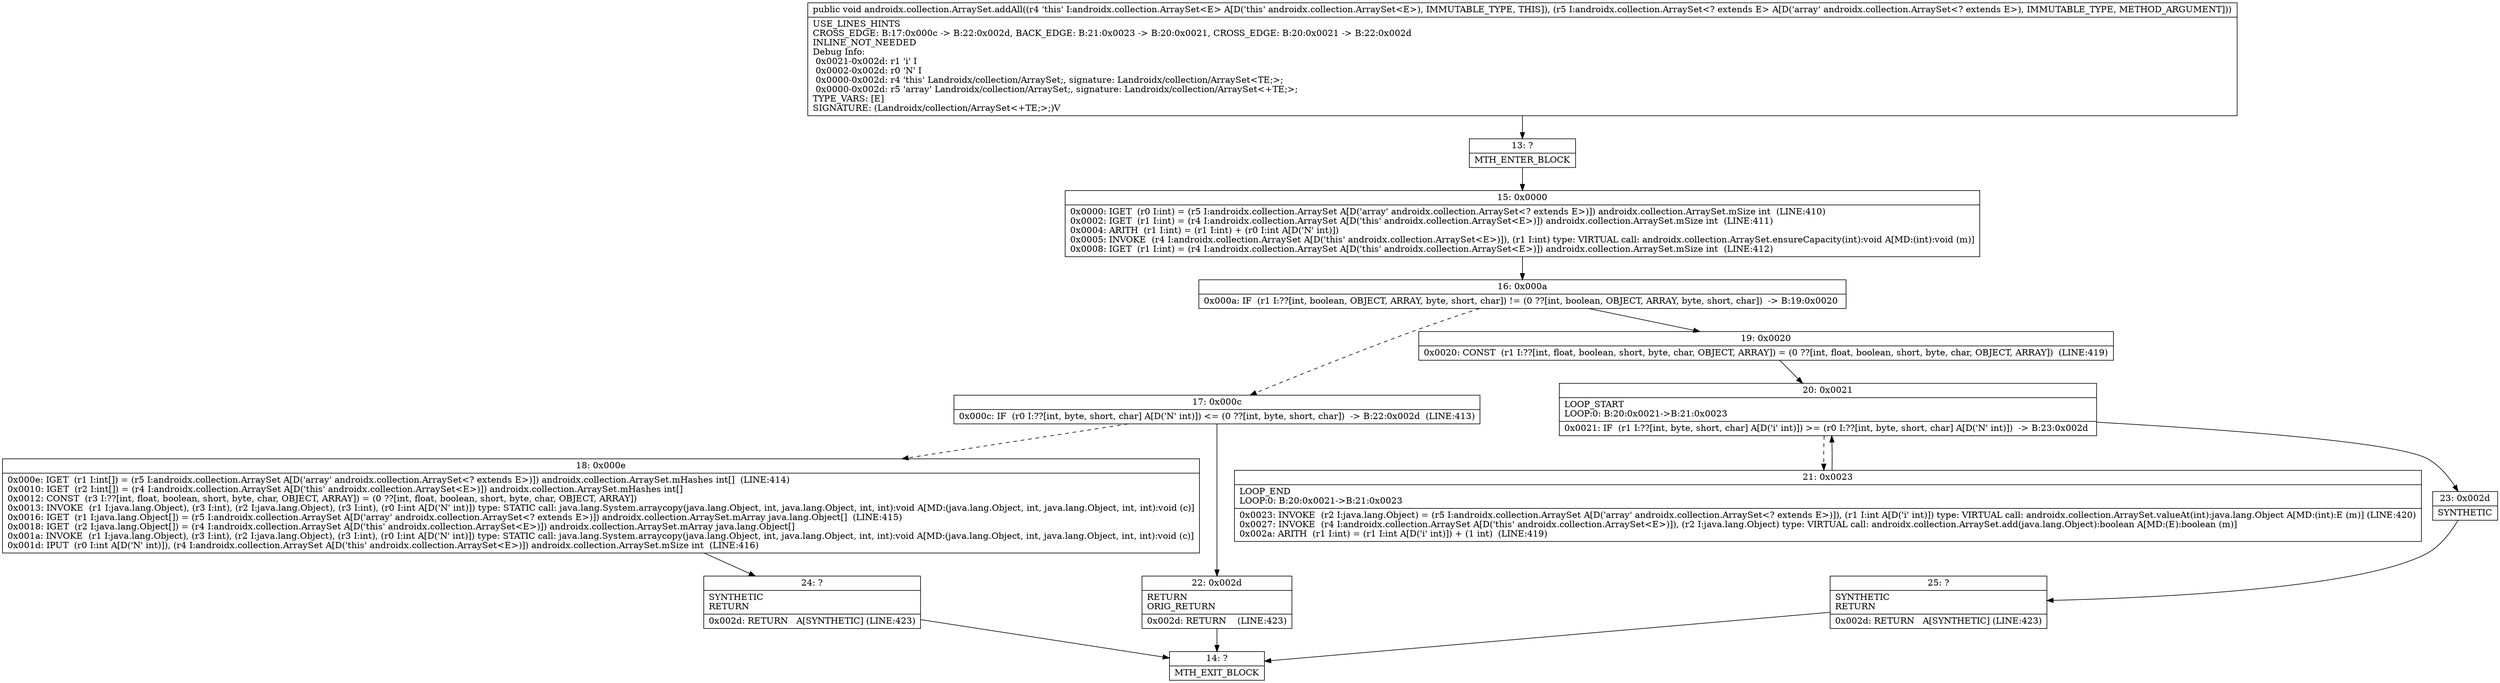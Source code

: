 digraph "CFG forandroidx.collection.ArraySet.addAll(Landroidx\/collection\/ArraySet;)V" {
Node_13 [shape=record,label="{13\:\ ?|MTH_ENTER_BLOCK\l}"];
Node_15 [shape=record,label="{15\:\ 0x0000|0x0000: IGET  (r0 I:int) = (r5 I:androidx.collection.ArraySet A[D('array' androidx.collection.ArraySet\<? extends E\>)]) androidx.collection.ArraySet.mSize int  (LINE:410)\l0x0002: IGET  (r1 I:int) = (r4 I:androidx.collection.ArraySet A[D('this' androidx.collection.ArraySet\<E\>)]) androidx.collection.ArraySet.mSize int  (LINE:411)\l0x0004: ARITH  (r1 I:int) = (r1 I:int) + (r0 I:int A[D('N' int)]) \l0x0005: INVOKE  (r4 I:androidx.collection.ArraySet A[D('this' androidx.collection.ArraySet\<E\>)]), (r1 I:int) type: VIRTUAL call: androidx.collection.ArraySet.ensureCapacity(int):void A[MD:(int):void (m)]\l0x0008: IGET  (r1 I:int) = (r4 I:androidx.collection.ArraySet A[D('this' androidx.collection.ArraySet\<E\>)]) androidx.collection.ArraySet.mSize int  (LINE:412)\l}"];
Node_16 [shape=record,label="{16\:\ 0x000a|0x000a: IF  (r1 I:??[int, boolean, OBJECT, ARRAY, byte, short, char]) != (0 ??[int, boolean, OBJECT, ARRAY, byte, short, char])  \-\> B:19:0x0020 \l}"];
Node_17 [shape=record,label="{17\:\ 0x000c|0x000c: IF  (r0 I:??[int, byte, short, char] A[D('N' int)]) \<= (0 ??[int, byte, short, char])  \-\> B:22:0x002d  (LINE:413)\l}"];
Node_18 [shape=record,label="{18\:\ 0x000e|0x000e: IGET  (r1 I:int[]) = (r5 I:androidx.collection.ArraySet A[D('array' androidx.collection.ArraySet\<? extends E\>)]) androidx.collection.ArraySet.mHashes int[]  (LINE:414)\l0x0010: IGET  (r2 I:int[]) = (r4 I:androidx.collection.ArraySet A[D('this' androidx.collection.ArraySet\<E\>)]) androidx.collection.ArraySet.mHashes int[] \l0x0012: CONST  (r3 I:??[int, float, boolean, short, byte, char, OBJECT, ARRAY]) = (0 ??[int, float, boolean, short, byte, char, OBJECT, ARRAY]) \l0x0013: INVOKE  (r1 I:java.lang.Object), (r3 I:int), (r2 I:java.lang.Object), (r3 I:int), (r0 I:int A[D('N' int)]) type: STATIC call: java.lang.System.arraycopy(java.lang.Object, int, java.lang.Object, int, int):void A[MD:(java.lang.Object, int, java.lang.Object, int, int):void (c)]\l0x0016: IGET  (r1 I:java.lang.Object[]) = (r5 I:androidx.collection.ArraySet A[D('array' androidx.collection.ArraySet\<? extends E\>)]) androidx.collection.ArraySet.mArray java.lang.Object[]  (LINE:415)\l0x0018: IGET  (r2 I:java.lang.Object[]) = (r4 I:androidx.collection.ArraySet A[D('this' androidx.collection.ArraySet\<E\>)]) androidx.collection.ArraySet.mArray java.lang.Object[] \l0x001a: INVOKE  (r1 I:java.lang.Object), (r3 I:int), (r2 I:java.lang.Object), (r3 I:int), (r0 I:int A[D('N' int)]) type: STATIC call: java.lang.System.arraycopy(java.lang.Object, int, java.lang.Object, int, int):void A[MD:(java.lang.Object, int, java.lang.Object, int, int):void (c)]\l0x001d: IPUT  (r0 I:int A[D('N' int)]), (r4 I:androidx.collection.ArraySet A[D('this' androidx.collection.ArraySet\<E\>)]) androidx.collection.ArraySet.mSize int  (LINE:416)\l}"];
Node_24 [shape=record,label="{24\:\ ?|SYNTHETIC\lRETURN\l|0x002d: RETURN   A[SYNTHETIC] (LINE:423)\l}"];
Node_14 [shape=record,label="{14\:\ ?|MTH_EXIT_BLOCK\l}"];
Node_22 [shape=record,label="{22\:\ 0x002d|RETURN\lORIG_RETURN\l|0x002d: RETURN    (LINE:423)\l}"];
Node_19 [shape=record,label="{19\:\ 0x0020|0x0020: CONST  (r1 I:??[int, float, boolean, short, byte, char, OBJECT, ARRAY]) = (0 ??[int, float, boolean, short, byte, char, OBJECT, ARRAY])  (LINE:419)\l}"];
Node_20 [shape=record,label="{20\:\ 0x0021|LOOP_START\lLOOP:0: B:20:0x0021\-\>B:21:0x0023\l|0x0021: IF  (r1 I:??[int, byte, short, char] A[D('i' int)]) \>= (r0 I:??[int, byte, short, char] A[D('N' int)])  \-\> B:23:0x002d \l}"];
Node_21 [shape=record,label="{21\:\ 0x0023|LOOP_END\lLOOP:0: B:20:0x0021\-\>B:21:0x0023\l|0x0023: INVOKE  (r2 I:java.lang.Object) = (r5 I:androidx.collection.ArraySet A[D('array' androidx.collection.ArraySet\<? extends E\>)]), (r1 I:int A[D('i' int)]) type: VIRTUAL call: androidx.collection.ArraySet.valueAt(int):java.lang.Object A[MD:(int):E (m)] (LINE:420)\l0x0027: INVOKE  (r4 I:androidx.collection.ArraySet A[D('this' androidx.collection.ArraySet\<E\>)]), (r2 I:java.lang.Object) type: VIRTUAL call: androidx.collection.ArraySet.add(java.lang.Object):boolean A[MD:(E):boolean (m)]\l0x002a: ARITH  (r1 I:int) = (r1 I:int A[D('i' int)]) + (1 int)  (LINE:419)\l}"];
Node_23 [shape=record,label="{23\:\ 0x002d|SYNTHETIC\l}"];
Node_25 [shape=record,label="{25\:\ ?|SYNTHETIC\lRETURN\l|0x002d: RETURN   A[SYNTHETIC] (LINE:423)\l}"];
MethodNode[shape=record,label="{public void androidx.collection.ArraySet.addAll((r4 'this' I:androidx.collection.ArraySet\<E\> A[D('this' androidx.collection.ArraySet\<E\>), IMMUTABLE_TYPE, THIS]), (r5 I:androidx.collection.ArraySet\<? extends E\> A[D('array' androidx.collection.ArraySet\<? extends E\>), IMMUTABLE_TYPE, METHOD_ARGUMENT]))  | USE_LINES_HINTS\lCROSS_EDGE: B:17:0x000c \-\> B:22:0x002d, BACK_EDGE: B:21:0x0023 \-\> B:20:0x0021, CROSS_EDGE: B:20:0x0021 \-\> B:22:0x002d\lINLINE_NOT_NEEDED\lDebug Info:\l  0x0021\-0x002d: r1 'i' I\l  0x0002\-0x002d: r0 'N' I\l  0x0000\-0x002d: r4 'this' Landroidx\/collection\/ArraySet;, signature: Landroidx\/collection\/ArraySet\<TE;\>;\l  0x0000\-0x002d: r5 'array' Landroidx\/collection\/ArraySet;, signature: Landroidx\/collection\/ArraySet\<+TE;\>;\lTYPE_VARS: [E]\lSIGNATURE: (Landroidx\/collection\/ArraySet\<+TE;\>;)V\l}"];
MethodNode -> Node_13;Node_13 -> Node_15;
Node_15 -> Node_16;
Node_16 -> Node_17[style=dashed];
Node_16 -> Node_19;
Node_17 -> Node_18[style=dashed];
Node_17 -> Node_22;
Node_18 -> Node_24;
Node_24 -> Node_14;
Node_22 -> Node_14;
Node_19 -> Node_20;
Node_20 -> Node_21[style=dashed];
Node_20 -> Node_23;
Node_21 -> Node_20;
Node_23 -> Node_25;
Node_25 -> Node_14;
}

